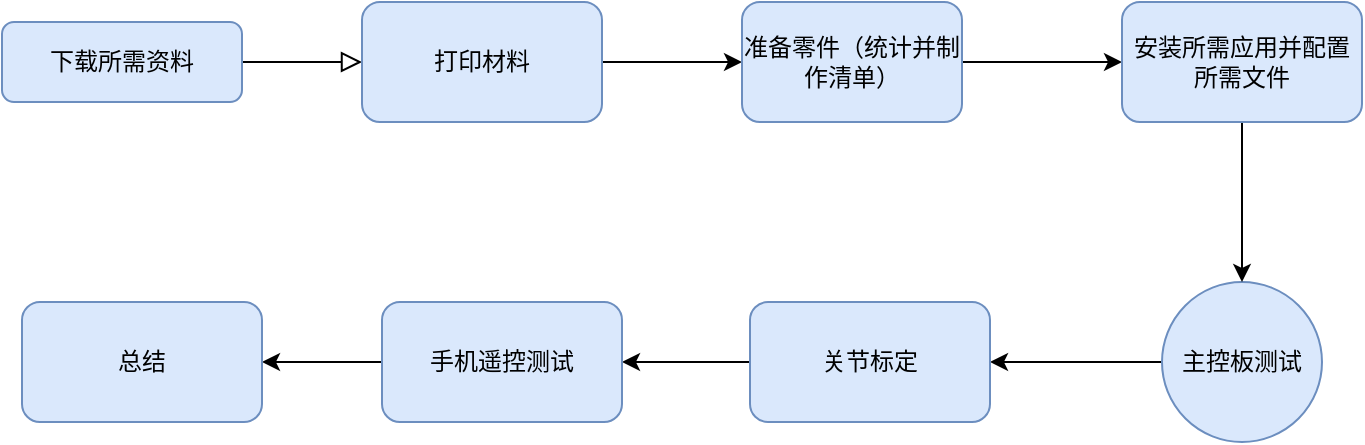 <mxfile version="22.1.17" type="github">
  <diagram id="C5RBs43oDa-KdzZeNtuy" name="Page-1">
    <mxGraphModel dx="1213" dy="772" grid="1" gridSize="10" guides="1" tooltips="1" connect="1" arrows="1" fold="1" page="1" pageScale="1" pageWidth="827" pageHeight="1169" math="0" shadow="0">
      <root>
        <mxCell id="WIyWlLk6GJQsqaUBKTNV-0" />
        <mxCell id="WIyWlLk6GJQsqaUBKTNV-1" parent="WIyWlLk6GJQsqaUBKTNV-0" />
        <mxCell id="WIyWlLk6GJQsqaUBKTNV-2" value="" style="rounded=0;html=1;jettySize=auto;orthogonalLoop=1;fontSize=11;endArrow=block;endFill=0;endSize=8;strokeWidth=1;shadow=0;labelBackgroundColor=none;edgeStyle=orthogonalEdgeStyle;entryX=0;entryY=0.5;entryDx=0;entryDy=0;" parent="WIyWlLk6GJQsqaUBKTNV-1" source="WIyWlLk6GJQsqaUBKTNV-3" target="6i7i42gmhoRar1q1906a-1" edge="1">
          <mxGeometry relative="1" as="geometry">
            <mxPoint x="240" y="190" as="targetPoint" />
          </mxGeometry>
        </mxCell>
        <mxCell id="WIyWlLk6GJQsqaUBKTNV-3" value="下载所需资料" style="rounded=1;whiteSpace=wrap;html=1;fontSize=12;glass=0;strokeWidth=1;shadow=0;fillColor=#dae8fc;strokeColor=#6c8ebf;" parent="WIyWlLk6GJQsqaUBKTNV-1" vertex="1">
          <mxGeometry x="40" y="170" width="120" height="40" as="geometry" />
        </mxCell>
        <mxCell id="6i7i42gmhoRar1q1906a-9" style="edgeStyle=orthogonalEdgeStyle;rounded=0;orthogonalLoop=1;jettySize=auto;html=1;exitX=0;exitY=0.5;exitDx=0;exitDy=0;entryX=1;entryY=0.5;entryDx=0;entryDy=0;" edge="1" parent="WIyWlLk6GJQsqaUBKTNV-1" source="6i7i42gmhoRar1q1906a-0" target="6i7i42gmhoRar1q1906a-7">
          <mxGeometry relative="1" as="geometry">
            <mxPoint x="540" y="340" as="targetPoint" />
          </mxGeometry>
        </mxCell>
        <mxCell id="6i7i42gmhoRar1q1906a-0" value="主控板测试" style="ellipse;whiteSpace=wrap;html=1;aspect=fixed;fillColor=#dae8fc;strokeColor=#6c8ebf;" vertex="1" parent="WIyWlLk6GJQsqaUBKTNV-1">
          <mxGeometry x="620" y="300" width="80" height="80" as="geometry" />
        </mxCell>
        <mxCell id="6i7i42gmhoRar1q1906a-3" style="edgeStyle=orthogonalEdgeStyle;rounded=0;orthogonalLoop=1;jettySize=auto;html=1;exitX=1;exitY=0.5;exitDx=0;exitDy=0;" edge="1" parent="WIyWlLk6GJQsqaUBKTNV-1" source="6i7i42gmhoRar1q1906a-1" target="6i7i42gmhoRar1q1906a-2">
          <mxGeometry relative="1" as="geometry" />
        </mxCell>
        <mxCell id="6i7i42gmhoRar1q1906a-1" value="打印材料" style="rounded=1;whiteSpace=wrap;html=1;fillColor=#dae8fc;strokeColor=#6c8ebf;" vertex="1" parent="WIyWlLk6GJQsqaUBKTNV-1">
          <mxGeometry x="220" y="160" width="120" height="60" as="geometry" />
        </mxCell>
        <mxCell id="6i7i42gmhoRar1q1906a-5" value="" style="edgeStyle=orthogonalEdgeStyle;rounded=0;orthogonalLoop=1;jettySize=auto;html=1;" edge="1" parent="WIyWlLk6GJQsqaUBKTNV-1" source="6i7i42gmhoRar1q1906a-2" target="6i7i42gmhoRar1q1906a-4">
          <mxGeometry relative="1" as="geometry" />
        </mxCell>
        <mxCell id="6i7i42gmhoRar1q1906a-2" value="准备零件（统计并制作清单）" style="rounded=1;whiteSpace=wrap;html=1;fillColor=#dae8fc;strokeColor=#6c8ebf;" vertex="1" parent="WIyWlLk6GJQsqaUBKTNV-1">
          <mxGeometry x="410" y="160" width="110" height="60" as="geometry" />
        </mxCell>
        <mxCell id="6i7i42gmhoRar1q1906a-6" value="" style="edgeStyle=orthogonalEdgeStyle;rounded=0;orthogonalLoop=1;jettySize=auto;html=1;" edge="1" parent="WIyWlLk6GJQsqaUBKTNV-1" source="6i7i42gmhoRar1q1906a-4" target="6i7i42gmhoRar1q1906a-0">
          <mxGeometry relative="1" as="geometry" />
        </mxCell>
        <mxCell id="6i7i42gmhoRar1q1906a-4" value="安装所需应用并配置所需文件" style="rounded=1;whiteSpace=wrap;html=1;fillColor=#dae8fc;strokeColor=#6c8ebf;" vertex="1" parent="WIyWlLk6GJQsqaUBKTNV-1">
          <mxGeometry x="600" y="160" width="120" height="60" as="geometry" />
        </mxCell>
        <mxCell id="6i7i42gmhoRar1q1906a-10" style="edgeStyle=orthogonalEdgeStyle;rounded=0;orthogonalLoop=1;jettySize=auto;html=1;exitX=0;exitY=0.5;exitDx=0;exitDy=0;entryX=1;entryY=0.5;entryDx=0;entryDy=0;" edge="1" parent="WIyWlLk6GJQsqaUBKTNV-1" source="6i7i42gmhoRar1q1906a-7" target="6i7i42gmhoRar1q1906a-8">
          <mxGeometry relative="1" as="geometry" />
        </mxCell>
        <mxCell id="6i7i42gmhoRar1q1906a-7" value="关节标定" style="rounded=1;whiteSpace=wrap;html=1;fillColor=#dae8fc;strokeColor=#6c8ebf;" vertex="1" parent="WIyWlLk6GJQsqaUBKTNV-1">
          <mxGeometry x="414" y="310" width="120" height="60" as="geometry" />
        </mxCell>
        <mxCell id="6i7i42gmhoRar1q1906a-12" style="edgeStyle=orthogonalEdgeStyle;rounded=0;orthogonalLoop=1;jettySize=auto;html=1;" edge="1" parent="WIyWlLk6GJQsqaUBKTNV-1" source="6i7i42gmhoRar1q1906a-8" target="6i7i42gmhoRar1q1906a-11">
          <mxGeometry relative="1" as="geometry" />
        </mxCell>
        <mxCell id="6i7i42gmhoRar1q1906a-8" value="手机遥控测试" style="rounded=1;whiteSpace=wrap;html=1;fillColor=#dae8fc;strokeColor=#6c8ebf;" vertex="1" parent="WIyWlLk6GJQsqaUBKTNV-1">
          <mxGeometry x="230" y="310" width="120" height="60" as="geometry" />
        </mxCell>
        <mxCell id="6i7i42gmhoRar1q1906a-11" value="总结" style="rounded=1;whiteSpace=wrap;html=1;fillColor=#dae8fc;strokeColor=#6c8ebf;" vertex="1" parent="WIyWlLk6GJQsqaUBKTNV-1">
          <mxGeometry x="50" y="310" width="120" height="60" as="geometry" />
        </mxCell>
      </root>
    </mxGraphModel>
  </diagram>
</mxfile>
